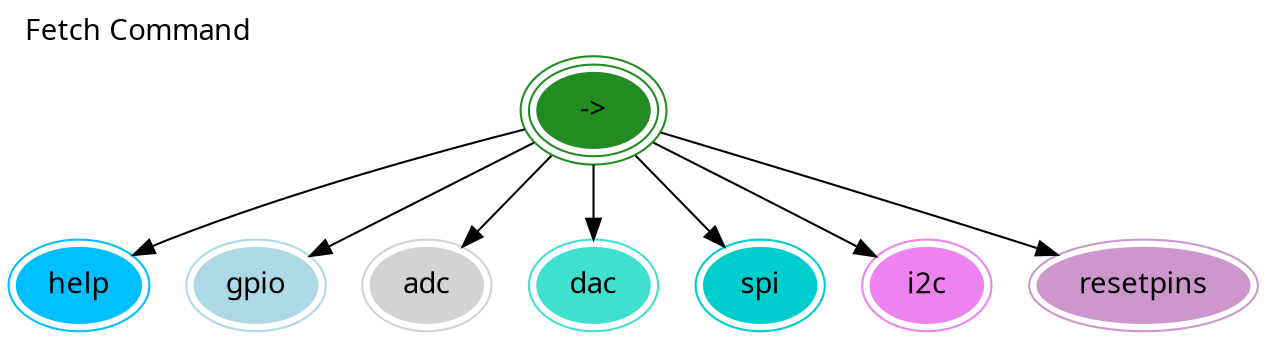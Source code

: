 digraph Fetch {
  graph [fontname="lucidasans-bold-14"];
  node [fontname="lucidasans-bold-14"];
  "->" -> help;
  "->" -> gpio;
  "->" -> adc;
  "->" -> dac;
  "->" -> spi;
  "->" -> i2c;
  "->" -> resetpins;
  "->" [color=forestgreen, peripheries=3, style=filled];
  resetpins [color=plum3, peripheries=2, style=filled];
  help [color=deepskyblue, peripheries=2, style=filled];
  gpio [color=lightblue, peripheries=2, style=filled];
  adc [color=lightgrey, peripheries=2, style=filled];
  dac [color=turquoise, peripheries=2, style=filled];
  spi [color=cyan3, peripheries=2, style=filled];
  i2c [color=violet, peripheries=2, style=filled];
  label="Fetch Command";
  labelloc=top;
  labeljust=left;
}
